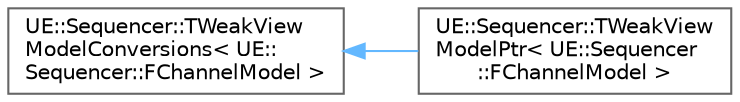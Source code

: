 digraph "Graphical Class Hierarchy"
{
 // INTERACTIVE_SVG=YES
 // LATEX_PDF_SIZE
  bgcolor="transparent";
  edge [fontname=Helvetica,fontsize=10,labelfontname=Helvetica,labelfontsize=10];
  node [fontname=Helvetica,fontsize=10,shape=box,height=0.2,width=0.4];
  rankdir="LR";
  Node0 [id="Node000000",label="UE::Sequencer::TWeakView\lModelConversions\< UE::\lSequencer::FChannelModel \>",height=0.2,width=0.4,color="grey40", fillcolor="white", style="filled",URL="$d2/ddf/structUE_1_1Sequencer_1_1TWeakViewModelConversions.html",tooltip=" "];
  Node0 -> Node1 [id="edge9738_Node000000_Node000001",dir="back",color="steelblue1",style="solid",tooltip=" "];
  Node1 [id="Node000001",label="UE::Sequencer::TWeakView\lModelPtr\< UE::Sequencer\l::FChannelModel \>",height=0.2,width=0.4,color="grey40", fillcolor="white", style="filled",URL="$d6/d4d/structUE_1_1Sequencer_1_1TWeakViewModelPtr.html",tooltip=" "];
}

